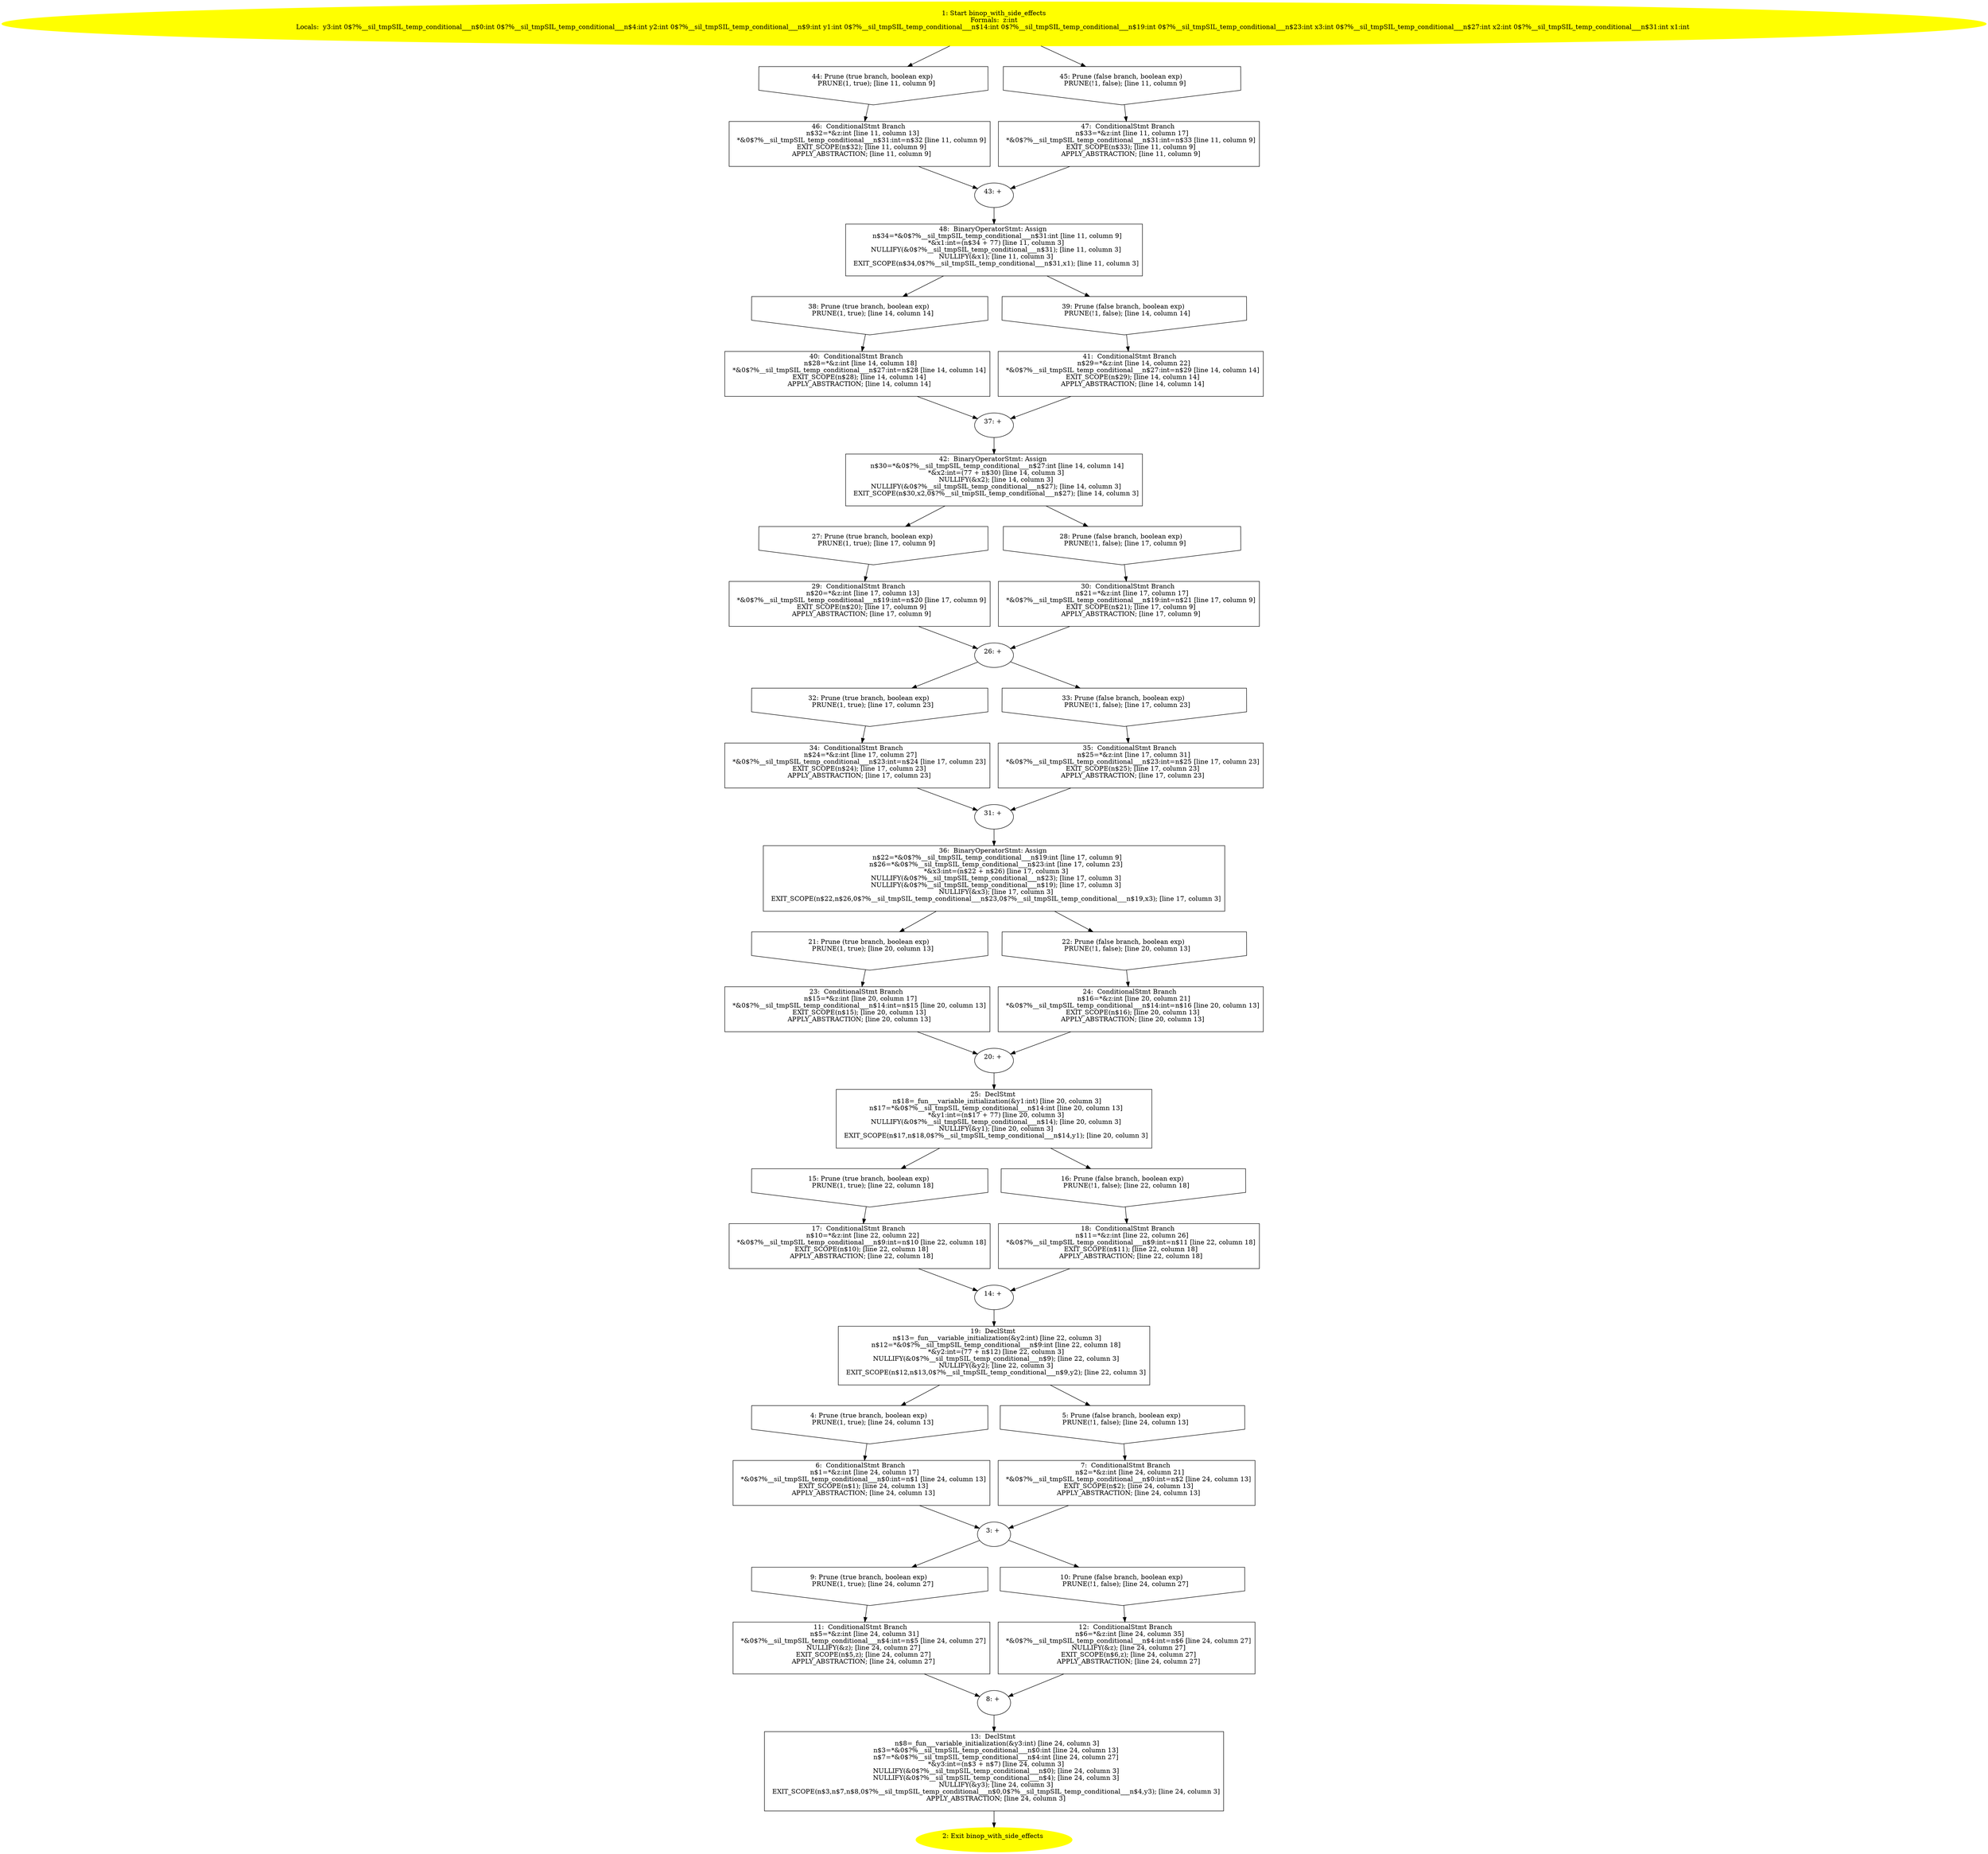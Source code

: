 /* @generated */
digraph cfg {
"binop_with_side_effects.9cbc0255c95bd7e0ccf9d7a826fa2a2d_1" [label="1: Start binop_with_side_effects\nFormals:  z:int\nLocals:  y3:int 0$?%__sil_tmpSIL_temp_conditional___n$0:int 0$?%__sil_tmpSIL_temp_conditional___n$4:int y2:int 0$?%__sil_tmpSIL_temp_conditional___n$9:int y1:int 0$?%__sil_tmpSIL_temp_conditional___n$14:int 0$?%__sil_tmpSIL_temp_conditional___n$19:int 0$?%__sil_tmpSIL_temp_conditional___n$23:int x3:int 0$?%__sil_tmpSIL_temp_conditional___n$27:int x2:int 0$?%__sil_tmpSIL_temp_conditional___n$31:int x1:int \n  " color=yellow style=filled]
	

	 "binop_with_side_effects.9cbc0255c95bd7e0ccf9d7a826fa2a2d_1" -> "binop_with_side_effects.9cbc0255c95bd7e0ccf9d7a826fa2a2d_44" ;
	 "binop_with_side_effects.9cbc0255c95bd7e0ccf9d7a826fa2a2d_1" -> "binop_with_side_effects.9cbc0255c95bd7e0ccf9d7a826fa2a2d_45" ;
"binop_with_side_effects.9cbc0255c95bd7e0ccf9d7a826fa2a2d_2" [label="2: Exit binop_with_side_effects \n  " color=yellow style=filled]
	

"binop_with_side_effects.9cbc0255c95bd7e0ccf9d7a826fa2a2d_3" [label="3: + \n  " ]
	

	 "binop_with_side_effects.9cbc0255c95bd7e0ccf9d7a826fa2a2d_3" -> "binop_with_side_effects.9cbc0255c95bd7e0ccf9d7a826fa2a2d_9" ;
	 "binop_with_side_effects.9cbc0255c95bd7e0ccf9d7a826fa2a2d_3" -> "binop_with_side_effects.9cbc0255c95bd7e0ccf9d7a826fa2a2d_10" ;
"binop_with_side_effects.9cbc0255c95bd7e0ccf9d7a826fa2a2d_4" [label="4: Prune (true branch, boolean exp) \n   PRUNE(1, true); [line 24, column 13]\n " shape="invhouse"]
	

	 "binop_with_side_effects.9cbc0255c95bd7e0ccf9d7a826fa2a2d_4" -> "binop_with_side_effects.9cbc0255c95bd7e0ccf9d7a826fa2a2d_6" ;
"binop_with_side_effects.9cbc0255c95bd7e0ccf9d7a826fa2a2d_5" [label="5: Prune (false branch, boolean exp) \n   PRUNE(!1, false); [line 24, column 13]\n " shape="invhouse"]
	

	 "binop_with_side_effects.9cbc0255c95bd7e0ccf9d7a826fa2a2d_5" -> "binop_with_side_effects.9cbc0255c95bd7e0ccf9d7a826fa2a2d_7" ;
"binop_with_side_effects.9cbc0255c95bd7e0ccf9d7a826fa2a2d_6" [label="6:  ConditionalStmt Branch \n   n$1=*&z:int [line 24, column 17]\n  *&0$?%__sil_tmpSIL_temp_conditional___n$0:int=n$1 [line 24, column 13]\n  EXIT_SCOPE(n$1); [line 24, column 13]\n  APPLY_ABSTRACTION; [line 24, column 13]\n " shape="box"]
	

	 "binop_with_side_effects.9cbc0255c95bd7e0ccf9d7a826fa2a2d_6" -> "binop_with_side_effects.9cbc0255c95bd7e0ccf9d7a826fa2a2d_3" ;
"binop_with_side_effects.9cbc0255c95bd7e0ccf9d7a826fa2a2d_7" [label="7:  ConditionalStmt Branch \n   n$2=*&z:int [line 24, column 21]\n  *&0$?%__sil_tmpSIL_temp_conditional___n$0:int=n$2 [line 24, column 13]\n  EXIT_SCOPE(n$2); [line 24, column 13]\n  APPLY_ABSTRACTION; [line 24, column 13]\n " shape="box"]
	

	 "binop_with_side_effects.9cbc0255c95bd7e0ccf9d7a826fa2a2d_7" -> "binop_with_side_effects.9cbc0255c95bd7e0ccf9d7a826fa2a2d_3" ;
"binop_with_side_effects.9cbc0255c95bd7e0ccf9d7a826fa2a2d_8" [label="8: + \n  " ]
	

	 "binop_with_side_effects.9cbc0255c95bd7e0ccf9d7a826fa2a2d_8" -> "binop_with_side_effects.9cbc0255c95bd7e0ccf9d7a826fa2a2d_13" ;
"binop_with_side_effects.9cbc0255c95bd7e0ccf9d7a826fa2a2d_9" [label="9: Prune (true branch, boolean exp) \n   PRUNE(1, true); [line 24, column 27]\n " shape="invhouse"]
	

	 "binop_with_side_effects.9cbc0255c95bd7e0ccf9d7a826fa2a2d_9" -> "binop_with_side_effects.9cbc0255c95bd7e0ccf9d7a826fa2a2d_11" ;
"binop_with_side_effects.9cbc0255c95bd7e0ccf9d7a826fa2a2d_10" [label="10: Prune (false branch, boolean exp) \n   PRUNE(!1, false); [line 24, column 27]\n " shape="invhouse"]
	

	 "binop_with_side_effects.9cbc0255c95bd7e0ccf9d7a826fa2a2d_10" -> "binop_with_side_effects.9cbc0255c95bd7e0ccf9d7a826fa2a2d_12" ;
"binop_with_side_effects.9cbc0255c95bd7e0ccf9d7a826fa2a2d_11" [label="11:  ConditionalStmt Branch \n   n$5=*&z:int [line 24, column 31]\n  *&0$?%__sil_tmpSIL_temp_conditional___n$4:int=n$5 [line 24, column 27]\n  NULLIFY(&z); [line 24, column 27]\n  EXIT_SCOPE(n$5,z); [line 24, column 27]\n  APPLY_ABSTRACTION; [line 24, column 27]\n " shape="box"]
	

	 "binop_with_side_effects.9cbc0255c95bd7e0ccf9d7a826fa2a2d_11" -> "binop_with_side_effects.9cbc0255c95bd7e0ccf9d7a826fa2a2d_8" ;
"binop_with_side_effects.9cbc0255c95bd7e0ccf9d7a826fa2a2d_12" [label="12:  ConditionalStmt Branch \n   n$6=*&z:int [line 24, column 35]\n  *&0$?%__sil_tmpSIL_temp_conditional___n$4:int=n$6 [line 24, column 27]\n  NULLIFY(&z); [line 24, column 27]\n  EXIT_SCOPE(n$6,z); [line 24, column 27]\n  APPLY_ABSTRACTION; [line 24, column 27]\n " shape="box"]
	

	 "binop_with_side_effects.9cbc0255c95bd7e0ccf9d7a826fa2a2d_12" -> "binop_with_side_effects.9cbc0255c95bd7e0ccf9d7a826fa2a2d_8" ;
"binop_with_side_effects.9cbc0255c95bd7e0ccf9d7a826fa2a2d_13" [label="13:  DeclStmt \n   n$8=_fun___variable_initialization(&y3:int) [line 24, column 3]\n  n$3=*&0$?%__sil_tmpSIL_temp_conditional___n$0:int [line 24, column 13]\n  n$7=*&0$?%__sil_tmpSIL_temp_conditional___n$4:int [line 24, column 27]\n  *&y3:int=(n$3 + n$7) [line 24, column 3]\n  NULLIFY(&0$?%__sil_tmpSIL_temp_conditional___n$0); [line 24, column 3]\n  NULLIFY(&0$?%__sil_tmpSIL_temp_conditional___n$4); [line 24, column 3]\n  NULLIFY(&y3); [line 24, column 3]\n  EXIT_SCOPE(n$3,n$7,n$8,0$?%__sil_tmpSIL_temp_conditional___n$0,0$?%__sil_tmpSIL_temp_conditional___n$4,y3); [line 24, column 3]\n  APPLY_ABSTRACTION; [line 24, column 3]\n " shape="box"]
	

	 "binop_with_side_effects.9cbc0255c95bd7e0ccf9d7a826fa2a2d_13" -> "binop_with_side_effects.9cbc0255c95bd7e0ccf9d7a826fa2a2d_2" ;
"binop_with_side_effects.9cbc0255c95bd7e0ccf9d7a826fa2a2d_14" [label="14: + \n  " ]
	

	 "binop_with_side_effects.9cbc0255c95bd7e0ccf9d7a826fa2a2d_14" -> "binop_with_side_effects.9cbc0255c95bd7e0ccf9d7a826fa2a2d_19" ;
"binop_with_side_effects.9cbc0255c95bd7e0ccf9d7a826fa2a2d_15" [label="15: Prune (true branch, boolean exp) \n   PRUNE(1, true); [line 22, column 18]\n " shape="invhouse"]
	

	 "binop_with_side_effects.9cbc0255c95bd7e0ccf9d7a826fa2a2d_15" -> "binop_with_side_effects.9cbc0255c95bd7e0ccf9d7a826fa2a2d_17" ;
"binop_with_side_effects.9cbc0255c95bd7e0ccf9d7a826fa2a2d_16" [label="16: Prune (false branch, boolean exp) \n   PRUNE(!1, false); [line 22, column 18]\n " shape="invhouse"]
	

	 "binop_with_side_effects.9cbc0255c95bd7e0ccf9d7a826fa2a2d_16" -> "binop_with_side_effects.9cbc0255c95bd7e0ccf9d7a826fa2a2d_18" ;
"binop_with_side_effects.9cbc0255c95bd7e0ccf9d7a826fa2a2d_17" [label="17:  ConditionalStmt Branch \n   n$10=*&z:int [line 22, column 22]\n  *&0$?%__sil_tmpSIL_temp_conditional___n$9:int=n$10 [line 22, column 18]\n  EXIT_SCOPE(n$10); [line 22, column 18]\n  APPLY_ABSTRACTION; [line 22, column 18]\n " shape="box"]
	

	 "binop_with_side_effects.9cbc0255c95bd7e0ccf9d7a826fa2a2d_17" -> "binop_with_side_effects.9cbc0255c95bd7e0ccf9d7a826fa2a2d_14" ;
"binop_with_side_effects.9cbc0255c95bd7e0ccf9d7a826fa2a2d_18" [label="18:  ConditionalStmt Branch \n   n$11=*&z:int [line 22, column 26]\n  *&0$?%__sil_tmpSIL_temp_conditional___n$9:int=n$11 [line 22, column 18]\n  EXIT_SCOPE(n$11); [line 22, column 18]\n  APPLY_ABSTRACTION; [line 22, column 18]\n " shape="box"]
	

	 "binop_with_side_effects.9cbc0255c95bd7e0ccf9d7a826fa2a2d_18" -> "binop_with_side_effects.9cbc0255c95bd7e0ccf9d7a826fa2a2d_14" ;
"binop_with_side_effects.9cbc0255c95bd7e0ccf9d7a826fa2a2d_19" [label="19:  DeclStmt \n   n$13=_fun___variable_initialization(&y2:int) [line 22, column 3]\n  n$12=*&0$?%__sil_tmpSIL_temp_conditional___n$9:int [line 22, column 18]\n  *&y2:int=(77 + n$12) [line 22, column 3]\n  NULLIFY(&0$?%__sil_tmpSIL_temp_conditional___n$9); [line 22, column 3]\n  NULLIFY(&y2); [line 22, column 3]\n  EXIT_SCOPE(n$12,n$13,0$?%__sil_tmpSIL_temp_conditional___n$9,y2); [line 22, column 3]\n " shape="box"]
	

	 "binop_with_side_effects.9cbc0255c95bd7e0ccf9d7a826fa2a2d_19" -> "binop_with_side_effects.9cbc0255c95bd7e0ccf9d7a826fa2a2d_4" ;
	 "binop_with_side_effects.9cbc0255c95bd7e0ccf9d7a826fa2a2d_19" -> "binop_with_side_effects.9cbc0255c95bd7e0ccf9d7a826fa2a2d_5" ;
"binop_with_side_effects.9cbc0255c95bd7e0ccf9d7a826fa2a2d_20" [label="20: + \n  " ]
	

	 "binop_with_side_effects.9cbc0255c95bd7e0ccf9d7a826fa2a2d_20" -> "binop_with_side_effects.9cbc0255c95bd7e0ccf9d7a826fa2a2d_25" ;
"binop_with_side_effects.9cbc0255c95bd7e0ccf9d7a826fa2a2d_21" [label="21: Prune (true branch, boolean exp) \n   PRUNE(1, true); [line 20, column 13]\n " shape="invhouse"]
	

	 "binop_with_side_effects.9cbc0255c95bd7e0ccf9d7a826fa2a2d_21" -> "binop_with_side_effects.9cbc0255c95bd7e0ccf9d7a826fa2a2d_23" ;
"binop_with_side_effects.9cbc0255c95bd7e0ccf9d7a826fa2a2d_22" [label="22: Prune (false branch, boolean exp) \n   PRUNE(!1, false); [line 20, column 13]\n " shape="invhouse"]
	

	 "binop_with_side_effects.9cbc0255c95bd7e0ccf9d7a826fa2a2d_22" -> "binop_with_side_effects.9cbc0255c95bd7e0ccf9d7a826fa2a2d_24" ;
"binop_with_side_effects.9cbc0255c95bd7e0ccf9d7a826fa2a2d_23" [label="23:  ConditionalStmt Branch \n   n$15=*&z:int [line 20, column 17]\n  *&0$?%__sil_tmpSIL_temp_conditional___n$14:int=n$15 [line 20, column 13]\n  EXIT_SCOPE(n$15); [line 20, column 13]\n  APPLY_ABSTRACTION; [line 20, column 13]\n " shape="box"]
	

	 "binop_with_side_effects.9cbc0255c95bd7e0ccf9d7a826fa2a2d_23" -> "binop_with_side_effects.9cbc0255c95bd7e0ccf9d7a826fa2a2d_20" ;
"binop_with_side_effects.9cbc0255c95bd7e0ccf9d7a826fa2a2d_24" [label="24:  ConditionalStmt Branch \n   n$16=*&z:int [line 20, column 21]\n  *&0$?%__sil_tmpSIL_temp_conditional___n$14:int=n$16 [line 20, column 13]\n  EXIT_SCOPE(n$16); [line 20, column 13]\n  APPLY_ABSTRACTION; [line 20, column 13]\n " shape="box"]
	

	 "binop_with_side_effects.9cbc0255c95bd7e0ccf9d7a826fa2a2d_24" -> "binop_with_side_effects.9cbc0255c95bd7e0ccf9d7a826fa2a2d_20" ;
"binop_with_side_effects.9cbc0255c95bd7e0ccf9d7a826fa2a2d_25" [label="25:  DeclStmt \n   n$18=_fun___variable_initialization(&y1:int) [line 20, column 3]\n  n$17=*&0$?%__sil_tmpSIL_temp_conditional___n$14:int [line 20, column 13]\n  *&y1:int=(n$17 + 77) [line 20, column 3]\n  NULLIFY(&0$?%__sil_tmpSIL_temp_conditional___n$14); [line 20, column 3]\n  NULLIFY(&y1); [line 20, column 3]\n  EXIT_SCOPE(n$17,n$18,0$?%__sil_tmpSIL_temp_conditional___n$14,y1); [line 20, column 3]\n " shape="box"]
	

	 "binop_with_side_effects.9cbc0255c95bd7e0ccf9d7a826fa2a2d_25" -> "binop_with_side_effects.9cbc0255c95bd7e0ccf9d7a826fa2a2d_15" ;
	 "binop_with_side_effects.9cbc0255c95bd7e0ccf9d7a826fa2a2d_25" -> "binop_with_side_effects.9cbc0255c95bd7e0ccf9d7a826fa2a2d_16" ;
"binop_with_side_effects.9cbc0255c95bd7e0ccf9d7a826fa2a2d_26" [label="26: + \n  " ]
	

	 "binop_with_side_effects.9cbc0255c95bd7e0ccf9d7a826fa2a2d_26" -> "binop_with_side_effects.9cbc0255c95bd7e0ccf9d7a826fa2a2d_32" ;
	 "binop_with_side_effects.9cbc0255c95bd7e0ccf9d7a826fa2a2d_26" -> "binop_with_side_effects.9cbc0255c95bd7e0ccf9d7a826fa2a2d_33" ;
"binop_with_side_effects.9cbc0255c95bd7e0ccf9d7a826fa2a2d_27" [label="27: Prune (true branch, boolean exp) \n   PRUNE(1, true); [line 17, column 9]\n " shape="invhouse"]
	

	 "binop_with_side_effects.9cbc0255c95bd7e0ccf9d7a826fa2a2d_27" -> "binop_with_side_effects.9cbc0255c95bd7e0ccf9d7a826fa2a2d_29" ;
"binop_with_side_effects.9cbc0255c95bd7e0ccf9d7a826fa2a2d_28" [label="28: Prune (false branch, boolean exp) \n   PRUNE(!1, false); [line 17, column 9]\n " shape="invhouse"]
	

	 "binop_with_side_effects.9cbc0255c95bd7e0ccf9d7a826fa2a2d_28" -> "binop_with_side_effects.9cbc0255c95bd7e0ccf9d7a826fa2a2d_30" ;
"binop_with_side_effects.9cbc0255c95bd7e0ccf9d7a826fa2a2d_29" [label="29:  ConditionalStmt Branch \n   n$20=*&z:int [line 17, column 13]\n  *&0$?%__sil_tmpSIL_temp_conditional___n$19:int=n$20 [line 17, column 9]\n  EXIT_SCOPE(n$20); [line 17, column 9]\n  APPLY_ABSTRACTION; [line 17, column 9]\n " shape="box"]
	

	 "binop_with_side_effects.9cbc0255c95bd7e0ccf9d7a826fa2a2d_29" -> "binop_with_side_effects.9cbc0255c95bd7e0ccf9d7a826fa2a2d_26" ;
"binop_with_side_effects.9cbc0255c95bd7e0ccf9d7a826fa2a2d_30" [label="30:  ConditionalStmt Branch \n   n$21=*&z:int [line 17, column 17]\n  *&0$?%__sil_tmpSIL_temp_conditional___n$19:int=n$21 [line 17, column 9]\n  EXIT_SCOPE(n$21); [line 17, column 9]\n  APPLY_ABSTRACTION; [line 17, column 9]\n " shape="box"]
	

	 "binop_with_side_effects.9cbc0255c95bd7e0ccf9d7a826fa2a2d_30" -> "binop_with_side_effects.9cbc0255c95bd7e0ccf9d7a826fa2a2d_26" ;
"binop_with_side_effects.9cbc0255c95bd7e0ccf9d7a826fa2a2d_31" [label="31: + \n  " ]
	

	 "binop_with_side_effects.9cbc0255c95bd7e0ccf9d7a826fa2a2d_31" -> "binop_with_side_effects.9cbc0255c95bd7e0ccf9d7a826fa2a2d_36" ;
"binop_with_side_effects.9cbc0255c95bd7e0ccf9d7a826fa2a2d_32" [label="32: Prune (true branch, boolean exp) \n   PRUNE(1, true); [line 17, column 23]\n " shape="invhouse"]
	

	 "binop_with_side_effects.9cbc0255c95bd7e0ccf9d7a826fa2a2d_32" -> "binop_with_side_effects.9cbc0255c95bd7e0ccf9d7a826fa2a2d_34" ;
"binop_with_side_effects.9cbc0255c95bd7e0ccf9d7a826fa2a2d_33" [label="33: Prune (false branch, boolean exp) \n   PRUNE(!1, false); [line 17, column 23]\n " shape="invhouse"]
	

	 "binop_with_side_effects.9cbc0255c95bd7e0ccf9d7a826fa2a2d_33" -> "binop_with_side_effects.9cbc0255c95bd7e0ccf9d7a826fa2a2d_35" ;
"binop_with_side_effects.9cbc0255c95bd7e0ccf9d7a826fa2a2d_34" [label="34:  ConditionalStmt Branch \n   n$24=*&z:int [line 17, column 27]\n  *&0$?%__sil_tmpSIL_temp_conditional___n$23:int=n$24 [line 17, column 23]\n  EXIT_SCOPE(n$24); [line 17, column 23]\n  APPLY_ABSTRACTION; [line 17, column 23]\n " shape="box"]
	

	 "binop_with_side_effects.9cbc0255c95bd7e0ccf9d7a826fa2a2d_34" -> "binop_with_side_effects.9cbc0255c95bd7e0ccf9d7a826fa2a2d_31" ;
"binop_with_side_effects.9cbc0255c95bd7e0ccf9d7a826fa2a2d_35" [label="35:  ConditionalStmt Branch \n   n$25=*&z:int [line 17, column 31]\n  *&0$?%__sil_tmpSIL_temp_conditional___n$23:int=n$25 [line 17, column 23]\n  EXIT_SCOPE(n$25); [line 17, column 23]\n  APPLY_ABSTRACTION; [line 17, column 23]\n " shape="box"]
	

	 "binop_with_side_effects.9cbc0255c95bd7e0ccf9d7a826fa2a2d_35" -> "binop_with_side_effects.9cbc0255c95bd7e0ccf9d7a826fa2a2d_31" ;
"binop_with_side_effects.9cbc0255c95bd7e0ccf9d7a826fa2a2d_36" [label="36:  BinaryOperatorStmt: Assign \n   n$22=*&0$?%__sil_tmpSIL_temp_conditional___n$19:int [line 17, column 9]\n  n$26=*&0$?%__sil_tmpSIL_temp_conditional___n$23:int [line 17, column 23]\n  *&x3:int=(n$22 + n$26) [line 17, column 3]\n  NULLIFY(&0$?%__sil_tmpSIL_temp_conditional___n$23); [line 17, column 3]\n  NULLIFY(&0$?%__sil_tmpSIL_temp_conditional___n$19); [line 17, column 3]\n  NULLIFY(&x3); [line 17, column 3]\n  EXIT_SCOPE(n$22,n$26,0$?%__sil_tmpSIL_temp_conditional___n$23,0$?%__sil_tmpSIL_temp_conditional___n$19,x3); [line 17, column 3]\n " shape="box"]
	

	 "binop_with_side_effects.9cbc0255c95bd7e0ccf9d7a826fa2a2d_36" -> "binop_with_side_effects.9cbc0255c95bd7e0ccf9d7a826fa2a2d_21" ;
	 "binop_with_side_effects.9cbc0255c95bd7e0ccf9d7a826fa2a2d_36" -> "binop_with_side_effects.9cbc0255c95bd7e0ccf9d7a826fa2a2d_22" ;
"binop_with_side_effects.9cbc0255c95bd7e0ccf9d7a826fa2a2d_37" [label="37: + \n  " ]
	

	 "binop_with_side_effects.9cbc0255c95bd7e0ccf9d7a826fa2a2d_37" -> "binop_with_side_effects.9cbc0255c95bd7e0ccf9d7a826fa2a2d_42" ;
"binop_with_side_effects.9cbc0255c95bd7e0ccf9d7a826fa2a2d_38" [label="38: Prune (true branch, boolean exp) \n   PRUNE(1, true); [line 14, column 14]\n " shape="invhouse"]
	

	 "binop_with_side_effects.9cbc0255c95bd7e0ccf9d7a826fa2a2d_38" -> "binop_with_side_effects.9cbc0255c95bd7e0ccf9d7a826fa2a2d_40" ;
"binop_with_side_effects.9cbc0255c95bd7e0ccf9d7a826fa2a2d_39" [label="39: Prune (false branch, boolean exp) \n   PRUNE(!1, false); [line 14, column 14]\n " shape="invhouse"]
	

	 "binop_with_side_effects.9cbc0255c95bd7e0ccf9d7a826fa2a2d_39" -> "binop_with_side_effects.9cbc0255c95bd7e0ccf9d7a826fa2a2d_41" ;
"binop_with_side_effects.9cbc0255c95bd7e0ccf9d7a826fa2a2d_40" [label="40:  ConditionalStmt Branch \n   n$28=*&z:int [line 14, column 18]\n  *&0$?%__sil_tmpSIL_temp_conditional___n$27:int=n$28 [line 14, column 14]\n  EXIT_SCOPE(n$28); [line 14, column 14]\n  APPLY_ABSTRACTION; [line 14, column 14]\n " shape="box"]
	

	 "binop_with_side_effects.9cbc0255c95bd7e0ccf9d7a826fa2a2d_40" -> "binop_with_side_effects.9cbc0255c95bd7e0ccf9d7a826fa2a2d_37" ;
"binop_with_side_effects.9cbc0255c95bd7e0ccf9d7a826fa2a2d_41" [label="41:  ConditionalStmt Branch \n   n$29=*&z:int [line 14, column 22]\n  *&0$?%__sil_tmpSIL_temp_conditional___n$27:int=n$29 [line 14, column 14]\n  EXIT_SCOPE(n$29); [line 14, column 14]\n  APPLY_ABSTRACTION; [line 14, column 14]\n " shape="box"]
	

	 "binop_with_side_effects.9cbc0255c95bd7e0ccf9d7a826fa2a2d_41" -> "binop_with_side_effects.9cbc0255c95bd7e0ccf9d7a826fa2a2d_37" ;
"binop_with_side_effects.9cbc0255c95bd7e0ccf9d7a826fa2a2d_42" [label="42:  BinaryOperatorStmt: Assign \n   n$30=*&0$?%__sil_tmpSIL_temp_conditional___n$27:int [line 14, column 14]\n  *&x2:int=(77 + n$30) [line 14, column 3]\n  NULLIFY(&x2); [line 14, column 3]\n  NULLIFY(&0$?%__sil_tmpSIL_temp_conditional___n$27); [line 14, column 3]\n  EXIT_SCOPE(n$30,x2,0$?%__sil_tmpSIL_temp_conditional___n$27); [line 14, column 3]\n " shape="box"]
	

	 "binop_with_side_effects.9cbc0255c95bd7e0ccf9d7a826fa2a2d_42" -> "binop_with_side_effects.9cbc0255c95bd7e0ccf9d7a826fa2a2d_27" ;
	 "binop_with_side_effects.9cbc0255c95bd7e0ccf9d7a826fa2a2d_42" -> "binop_with_side_effects.9cbc0255c95bd7e0ccf9d7a826fa2a2d_28" ;
"binop_with_side_effects.9cbc0255c95bd7e0ccf9d7a826fa2a2d_43" [label="43: + \n  " ]
	

	 "binop_with_side_effects.9cbc0255c95bd7e0ccf9d7a826fa2a2d_43" -> "binop_with_side_effects.9cbc0255c95bd7e0ccf9d7a826fa2a2d_48" ;
"binop_with_side_effects.9cbc0255c95bd7e0ccf9d7a826fa2a2d_44" [label="44: Prune (true branch, boolean exp) \n   PRUNE(1, true); [line 11, column 9]\n " shape="invhouse"]
	

	 "binop_with_side_effects.9cbc0255c95bd7e0ccf9d7a826fa2a2d_44" -> "binop_with_side_effects.9cbc0255c95bd7e0ccf9d7a826fa2a2d_46" ;
"binop_with_side_effects.9cbc0255c95bd7e0ccf9d7a826fa2a2d_45" [label="45: Prune (false branch, boolean exp) \n   PRUNE(!1, false); [line 11, column 9]\n " shape="invhouse"]
	

	 "binop_with_side_effects.9cbc0255c95bd7e0ccf9d7a826fa2a2d_45" -> "binop_with_side_effects.9cbc0255c95bd7e0ccf9d7a826fa2a2d_47" ;
"binop_with_side_effects.9cbc0255c95bd7e0ccf9d7a826fa2a2d_46" [label="46:  ConditionalStmt Branch \n   n$32=*&z:int [line 11, column 13]\n  *&0$?%__sil_tmpSIL_temp_conditional___n$31:int=n$32 [line 11, column 9]\n  EXIT_SCOPE(n$32); [line 11, column 9]\n  APPLY_ABSTRACTION; [line 11, column 9]\n " shape="box"]
	

	 "binop_with_side_effects.9cbc0255c95bd7e0ccf9d7a826fa2a2d_46" -> "binop_with_side_effects.9cbc0255c95bd7e0ccf9d7a826fa2a2d_43" ;
"binop_with_side_effects.9cbc0255c95bd7e0ccf9d7a826fa2a2d_47" [label="47:  ConditionalStmt Branch \n   n$33=*&z:int [line 11, column 17]\n  *&0$?%__sil_tmpSIL_temp_conditional___n$31:int=n$33 [line 11, column 9]\n  EXIT_SCOPE(n$33); [line 11, column 9]\n  APPLY_ABSTRACTION; [line 11, column 9]\n " shape="box"]
	

	 "binop_with_side_effects.9cbc0255c95bd7e0ccf9d7a826fa2a2d_47" -> "binop_with_side_effects.9cbc0255c95bd7e0ccf9d7a826fa2a2d_43" ;
"binop_with_side_effects.9cbc0255c95bd7e0ccf9d7a826fa2a2d_48" [label="48:  BinaryOperatorStmt: Assign \n   n$34=*&0$?%__sil_tmpSIL_temp_conditional___n$31:int [line 11, column 9]\n  *&x1:int=(n$34 + 77) [line 11, column 3]\n  NULLIFY(&0$?%__sil_tmpSIL_temp_conditional___n$31); [line 11, column 3]\n  NULLIFY(&x1); [line 11, column 3]\n  EXIT_SCOPE(n$34,0$?%__sil_tmpSIL_temp_conditional___n$31,x1); [line 11, column 3]\n " shape="box"]
	

	 "binop_with_side_effects.9cbc0255c95bd7e0ccf9d7a826fa2a2d_48" -> "binop_with_side_effects.9cbc0255c95bd7e0ccf9d7a826fa2a2d_38" ;
	 "binop_with_side_effects.9cbc0255c95bd7e0ccf9d7a826fa2a2d_48" -> "binop_with_side_effects.9cbc0255c95bd7e0ccf9d7a826fa2a2d_39" ;
}
